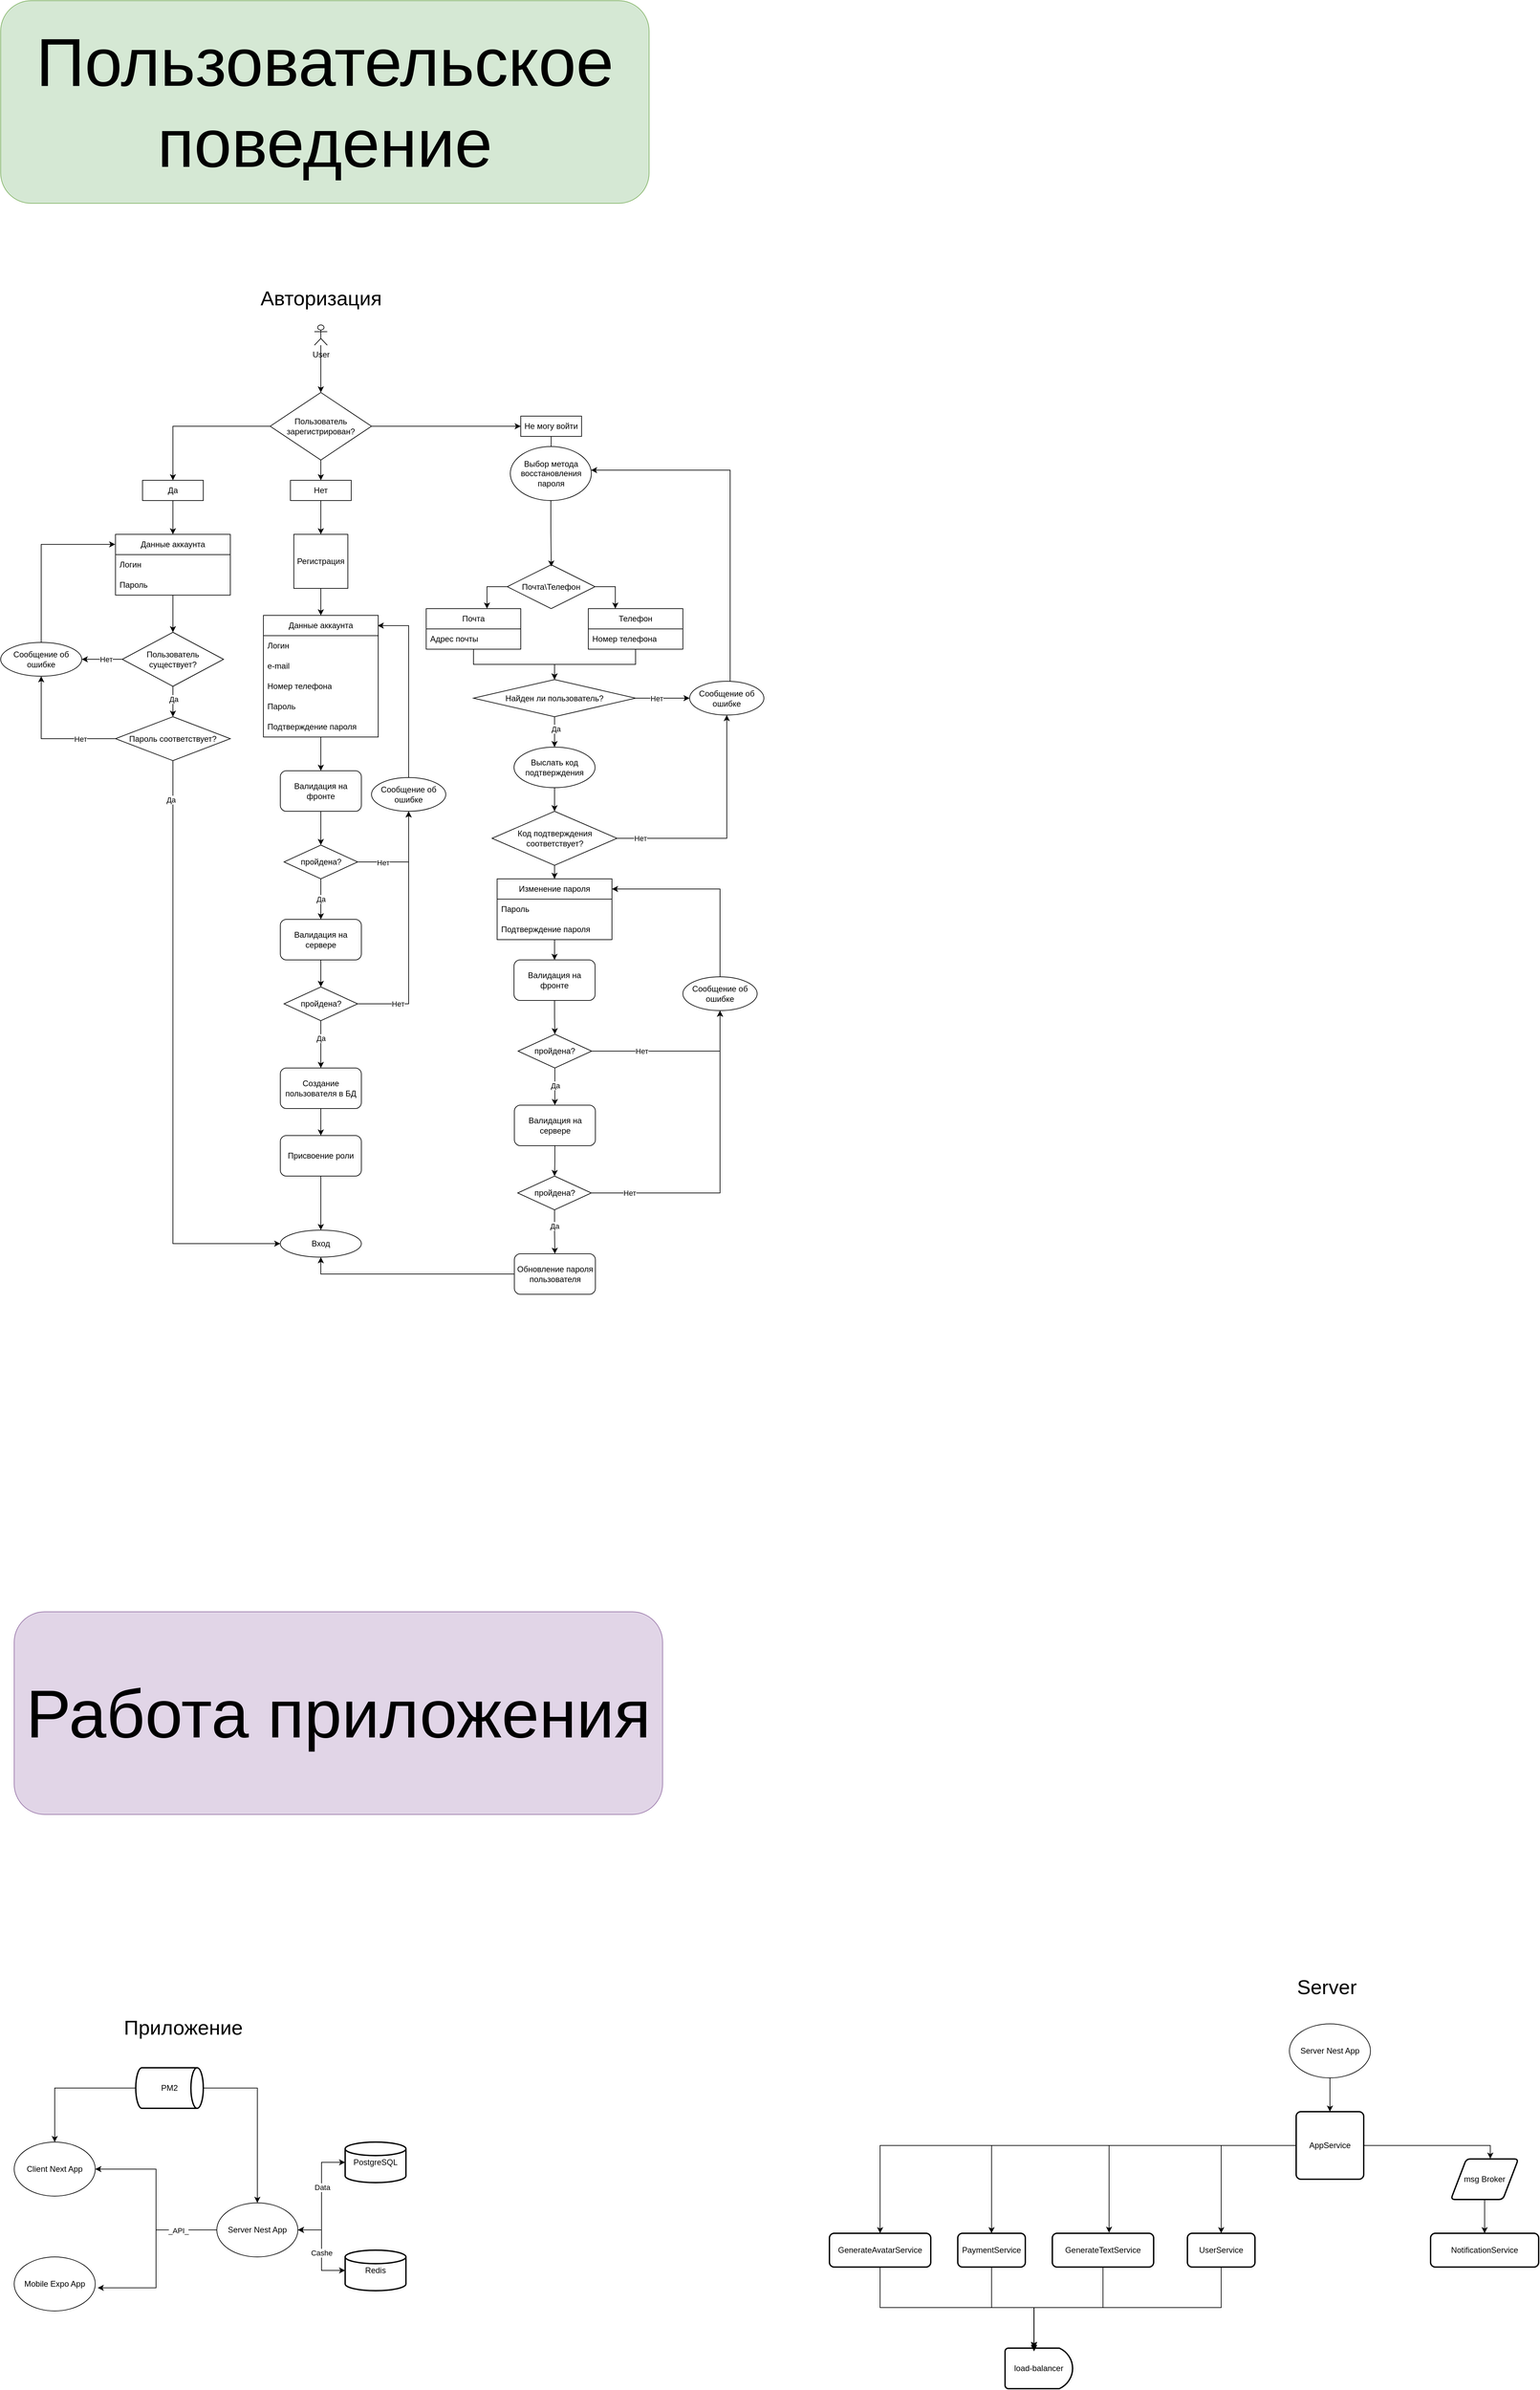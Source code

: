 <mxfile version="25.0.3">
  <diagram name="Страница — 1" id="bwo2oGs9ogktzr2J4hC-">
    <mxGraphModel dx="5751" dy="2211" grid="1" gridSize="10" guides="1" tooltips="1" connect="1" arrows="1" fold="1" page="1" pageScale="1" pageWidth="827" pageHeight="1169" math="0" shadow="0">
      <root>
        <mxCell id="0" />
        <mxCell id="1" parent="0" />
        <mxCell id="MzyutKGNI4zdLHdTND5u-3" style="edgeStyle=orthogonalEdgeStyle;rounded=0;orthogonalLoop=1;jettySize=auto;html=1;entryX=0.5;entryY=0;entryDx=0;entryDy=0;" parent="1" source="MzyutKGNI4zdLHdTND5u-1" target="MzyutKGNI4zdLHdTND5u-2" edge="1">
          <mxGeometry relative="1" as="geometry" />
        </mxCell>
        <mxCell id="MzyutKGNI4zdLHdTND5u-1" value="User" style="shape=umlActor;verticalLabelPosition=bottom;verticalAlign=top;html=1;outlineConnect=0;" parent="1" vertex="1">
          <mxGeometry x="-1175.5" y="495" width="19" height="30" as="geometry" />
        </mxCell>
        <mxCell id="MzyutKGNI4zdLHdTND5u-8" style="edgeStyle=orthogonalEdgeStyle;rounded=0;orthogonalLoop=1;jettySize=auto;html=1;entryX=0.5;entryY=0;entryDx=0;entryDy=0;" parent="1" source="MzyutKGNI4zdLHdTND5u-2" target="MzyutKGNI4zdLHdTND5u-6" edge="1">
          <mxGeometry relative="1" as="geometry" />
        </mxCell>
        <mxCell id="MzyutKGNI4zdLHdTND5u-9" style="edgeStyle=orthogonalEdgeStyle;rounded=0;orthogonalLoop=1;jettySize=auto;html=1;" parent="1" source="MzyutKGNI4zdLHdTND5u-2" target="MzyutKGNI4zdLHdTND5u-5" edge="1">
          <mxGeometry relative="1" as="geometry" />
        </mxCell>
        <mxCell id="MzyutKGNI4zdLHdTND5u-10" style="edgeStyle=orthogonalEdgeStyle;rounded=0;orthogonalLoop=1;jettySize=auto;html=1;entryX=0.5;entryY=0;entryDx=0;entryDy=0;" parent="1" source="MzyutKGNI4zdLHdTND5u-2" target="MzyutKGNI4zdLHdTND5u-7" edge="1">
          <mxGeometry relative="1" as="geometry" />
        </mxCell>
        <mxCell id="MzyutKGNI4zdLHdTND5u-2" value="Пользователь зарегистрирован?" style="rhombus;whiteSpace=wrap;html=1;" parent="1" vertex="1">
          <mxGeometry x="-1241" y="595" width="150" height="100" as="geometry" />
        </mxCell>
        <mxCell id="d9KQUfNCZV6TlSe8xaKp-25" style="edgeStyle=orthogonalEdgeStyle;rounded=0;orthogonalLoop=1;jettySize=auto;html=1;entryX=0.5;entryY=0;entryDx=0;entryDy=0;" edge="1" parent="1" source="MzyutKGNI4zdLHdTND5u-5" target="d9KQUfNCZV6TlSe8xaKp-24">
          <mxGeometry relative="1" as="geometry" />
        </mxCell>
        <mxCell id="MzyutKGNI4zdLHdTND5u-5" value="Не могу войти" style="rounded=0;whiteSpace=wrap;html=1;" parent="1" vertex="1">
          <mxGeometry x="-870" y="630" width="90" height="30" as="geometry" />
        </mxCell>
        <mxCell id="d9KQUfNCZV6TlSe8xaKp-7" style="edgeStyle=orthogonalEdgeStyle;rounded=0;orthogonalLoop=1;jettySize=auto;html=1;entryX=0.5;entryY=0;entryDx=0;entryDy=0;" edge="1" parent="1" source="MzyutKGNI4zdLHdTND5u-6" target="d9KQUfNCZV6TlSe8xaKp-1">
          <mxGeometry relative="1" as="geometry" />
        </mxCell>
        <mxCell id="MzyutKGNI4zdLHdTND5u-6" value="Да" style="rounded=0;whiteSpace=wrap;html=1;" parent="1" vertex="1">
          <mxGeometry x="-1430" y="725" width="90" height="30" as="geometry" />
        </mxCell>
        <mxCell id="MzyutKGNI4zdLHdTND5u-14" style="edgeStyle=orthogonalEdgeStyle;rounded=0;orthogonalLoop=1;jettySize=auto;html=1;entryX=0.5;entryY=0;entryDx=0;entryDy=0;" parent="1" source="MzyutKGNI4zdLHdTND5u-7" target="MzyutKGNI4zdLHdTND5u-13" edge="1">
          <mxGeometry relative="1" as="geometry" />
        </mxCell>
        <mxCell id="MzyutKGNI4zdLHdTND5u-7" value="Нет" style="rounded=0;whiteSpace=wrap;html=1;" parent="1" vertex="1">
          <mxGeometry x="-1211" y="725" width="90" height="30" as="geometry" />
        </mxCell>
        <mxCell id="MzyutKGNI4zdLHdTND5u-11" value="Вход" style="ellipse;whiteSpace=wrap;html=1;" parent="1" vertex="1">
          <mxGeometry x="-1226" y="1835" width="120" height="40" as="geometry" />
        </mxCell>
        <mxCell id="MzyutKGNI4zdLHdTND5u-13" value="Регистрация" style="whiteSpace=wrap;html=1;aspect=fixed;" parent="1" vertex="1">
          <mxGeometry x="-1206" y="805" width="80" height="80" as="geometry" />
        </mxCell>
        <mxCell id="MzyutKGNI4zdLHdTND5u-30" style="edgeStyle=orthogonalEdgeStyle;rounded=0;orthogonalLoop=1;jettySize=auto;html=1;entryX=0.5;entryY=0;entryDx=0;entryDy=0;" parent="1" source="MzyutKGNI4zdLHdTND5u-15" target="MzyutKGNI4zdLHdTND5u-22" edge="1">
          <mxGeometry relative="1" as="geometry" />
        </mxCell>
        <mxCell id="MzyutKGNI4zdLHdTND5u-15" value="Данные аккаунта" style="swimlane;fontStyle=0;childLayout=stackLayout;horizontal=1;startSize=30;horizontalStack=0;resizeParent=1;resizeParentMax=0;resizeLast=0;collapsible=1;marginBottom=0;whiteSpace=wrap;html=1;" parent="1" vertex="1">
          <mxGeometry x="-1251" y="925" width="170" height="180" as="geometry" />
        </mxCell>
        <mxCell id="MzyutKGNI4zdLHdTND5u-16" value="Логин&lt;span style=&quot;white-space: pre;&quot;&gt;&#x9;&lt;/span&gt;&lt;span style=&quot;white-space: pre;&quot;&gt;&#x9;&lt;/span&gt;" style="text;strokeColor=none;fillColor=none;align=left;verticalAlign=middle;spacingLeft=4;spacingRight=4;overflow=hidden;points=[[0,0.5],[1,0.5]];portConstraint=eastwest;rotatable=0;whiteSpace=wrap;html=1;" parent="MzyutKGNI4zdLHdTND5u-15" vertex="1">
          <mxGeometry y="30" width="170" height="30" as="geometry" />
        </mxCell>
        <mxCell id="MzyutKGNI4zdLHdTND5u-18" value="e-mail" style="text;strokeColor=none;fillColor=none;align=left;verticalAlign=middle;spacingLeft=4;spacingRight=4;overflow=hidden;points=[[0,0.5],[1,0.5]];portConstraint=eastwest;rotatable=0;whiteSpace=wrap;html=1;" parent="MzyutKGNI4zdLHdTND5u-15" vertex="1">
          <mxGeometry y="60" width="170" height="30" as="geometry" />
        </mxCell>
        <mxCell id="MzyutKGNI4zdLHdTND5u-20" value="Номер телефона" style="text;strokeColor=none;fillColor=none;align=left;verticalAlign=middle;spacingLeft=4;spacingRight=4;overflow=hidden;points=[[0,0.5],[1,0.5]];portConstraint=eastwest;rotatable=0;whiteSpace=wrap;html=1;" parent="MzyutKGNI4zdLHdTND5u-15" vertex="1">
          <mxGeometry y="90" width="170" height="30" as="geometry" />
        </mxCell>
        <mxCell id="MzyutKGNI4zdLHdTND5u-17" value="Пароль" style="text;strokeColor=none;fillColor=none;align=left;verticalAlign=middle;spacingLeft=4;spacingRight=4;overflow=hidden;points=[[0,0.5],[1,0.5]];portConstraint=eastwest;rotatable=0;whiteSpace=wrap;html=1;" parent="MzyutKGNI4zdLHdTND5u-15" vertex="1">
          <mxGeometry y="120" width="170" height="30" as="geometry" />
        </mxCell>
        <mxCell id="MzyutKGNI4zdLHdTND5u-19" value="Подтверждение пароля" style="text;strokeColor=none;fillColor=none;align=left;verticalAlign=middle;spacingLeft=4;spacingRight=4;overflow=hidden;points=[[0,0.5],[1,0.5]];portConstraint=eastwest;rotatable=0;whiteSpace=wrap;html=1;" parent="MzyutKGNI4zdLHdTND5u-15" vertex="1">
          <mxGeometry y="150" width="170" height="30" as="geometry" />
        </mxCell>
        <mxCell id="MzyutKGNI4zdLHdTND5u-21" style="edgeStyle=orthogonalEdgeStyle;rounded=0;orthogonalLoop=1;jettySize=auto;html=1;entryX=0.5;entryY=0;entryDx=0;entryDy=0;" parent="1" source="MzyutKGNI4zdLHdTND5u-13" target="MzyutKGNI4zdLHdTND5u-15" edge="1">
          <mxGeometry relative="1" as="geometry" />
        </mxCell>
        <mxCell id="MzyutKGNI4zdLHdTND5u-26" style="edgeStyle=orthogonalEdgeStyle;rounded=0;orthogonalLoop=1;jettySize=auto;html=1;entryX=0.5;entryY=0;entryDx=0;entryDy=0;" parent="1" source="MzyutKGNI4zdLHdTND5u-22" target="MzyutKGNI4zdLHdTND5u-24" edge="1">
          <mxGeometry relative="1" as="geometry" />
        </mxCell>
        <mxCell id="MzyutKGNI4zdLHdTND5u-22" value="Валидация на фронте" style="rounded=1;whiteSpace=wrap;html=1;" parent="1" vertex="1">
          <mxGeometry x="-1226" y="1155" width="120" height="60" as="geometry" />
        </mxCell>
        <mxCell id="MzyutKGNI4zdLHdTND5u-36" style="edgeStyle=orthogonalEdgeStyle;rounded=0;orthogonalLoop=1;jettySize=auto;html=1;entryX=0.5;entryY=0;entryDx=0;entryDy=0;" parent="1" source="MzyutKGNI4zdLHdTND5u-23" target="MzyutKGNI4zdLHdTND5u-35" edge="1">
          <mxGeometry relative="1" as="geometry" />
        </mxCell>
        <mxCell id="MzyutKGNI4zdLHdTND5u-23" value="Валидация на сервере" style="rounded=1;whiteSpace=wrap;html=1;" parent="1" vertex="1">
          <mxGeometry x="-1226" y="1375" width="120" height="60" as="geometry" />
        </mxCell>
        <mxCell id="MzyutKGNI4zdLHdTND5u-27" style="edgeStyle=orthogonalEdgeStyle;rounded=0;orthogonalLoop=1;jettySize=auto;html=1;entryX=0.5;entryY=0;entryDx=0;entryDy=0;" parent="1" source="MzyutKGNI4zdLHdTND5u-24" target="MzyutKGNI4zdLHdTND5u-23" edge="1">
          <mxGeometry relative="1" as="geometry" />
        </mxCell>
        <mxCell id="MzyutKGNI4zdLHdTND5u-28" value="Да" style="edgeLabel;html=1;align=center;verticalAlign=middle;resizable=0;points=[];" parent="MzyutKGNI4zdLHdTND5u-27" vertex="1" connectable="0">
          <mxGeometry x="0.556" relative="1" as="geometry">
            <mxPoint y="-17" as="offset" />
          </mxGeometry>
        </mxCell>
        <mxCell id="MzyutKGNI4zdLHdTND5u-33" style="edgeStyle=orthogonalEdgeStyle;rounded=0;orthogonalLoop=1;jettySize=auto;html=1;entryX=0.5;entryY=1;entryDx=0;entryDy=0;" parent="1" source="MzyutKGNI4zdLHdTND5u-24" target="MzyutKGNI4zdLHdTND5u-31" edge="1">
          <mxGeometry relative="1" as="geometry" />
        </mxCell>
        <mxCell id="MzyutKGNI4zdLHdTND5u-34" value="Нет" style="edgeLabel;html=1;align=center;verticalAlign=middle;resizable=0;points=[];" parent="MzyutKGNI4zdLHdTND5u-33" vertex="1" connectable="0">
          <mxGeometry x="-0.502" y="-1" relative="1" as="geometry">
            <mxPoint as="offset" />
          </mxGeometry>
        </mxCell>
        <mxCell id="MzyutKGNI4zdLHdTND5u-24" value="пройдена?" style="rhombus;whiteSpace=wrap;html=1;" parent="1" vertex="1">
          <mxGeometry x="-1220.5" y="1265" width="109" height="50" as="geometry" />
        </mxCell>
        <mxCell id="MzyutKGNI4zdLHdTND5u-31" value="Сообщение об ошибке" style="ellipse;whiteSpace=wrap;html=1;" parent="1" vertex="1">
          <mxGeometry x="-1091" y="1165" width="110" height="50" as="geometry" />
        </mxCell>
        <mxCell id="MzyutKGNI4zdLHdTND5u-32" style="edgeStyle=orthogonalEdgeStyle;rounded=0;orthogonalLoop=1;jettySize=auto;html=1;entryX=0.995;entryY=0.084;entryDx=0;entryDy=0;entryPerimeter=0;" parent="1" source="MzyutKGNI4zdLHdTND5u-31" target="MzyutKGNI4zdLHdTND5u-15" edge="1">
          <mxGeometry relative="1" as="geometry" />
        </mxCell>
        <mxCell id="MzyutKGNI4zdLHdTND5u-37" style="edgeStyle=orthogonalEdgeStyle;rounded=0;orthogonalLoop=1;jettySize=auto;html=1;entryX=0.5;entryY=1;entryDx=0;entryDy=0;" parent="1" source="MzyutKGNI4zdLHdTND5u-35" target="MzyutKGNI4zdLHdTND5u-31" edge="1">
          <mxGeometry relative="1" as="geometry" />
        </mxCell>
        <mxCell id="MzyutKGNI4zdLHdTND5u-38" value="Нет" style="edgeLabel;html=1;align=center;verticalAlign=middle;resizable=0;points=[];" parent="MzyutKGNI4zdLHdTND5u-37" vertex="1" connectable="0">
          <mxGeometry x="-0.6" y="-2" relative="1" as="geometry">
            <mxPoint x="-13" y="-2" as="offset" />
          </mxGeometry>
        </mxCell>
        <mxCell id="MzyutKGNI4zdLHdTND5u-40" style="edgeStyle=orthogonalEdgeStyle;rounded=0;orthogonalLoop=1;jettySize=auto;html=1;" parent="1" source="MzyutKGNI4zdLHdTND5u-35" target="MzyutKGNI4zdLHdTND5u-39" edge="1">
          <mxGeometry relative="1" as="geometry" />
        </mxCell>
        <mxCell id="MzyutKGNI4zdLHdTND5u-41" value="Да" style="edgeLabel;html=1;align=center;verticalAlign=middle;resizable=0;points=[];" parent="MzyutKGNI4zdLHdTND5u-40" vertex="1" connectable="0">
          <mxGeometry x="-0.261" y="2" relative="1" as="geometry">
            <mxPoint x="-2" as="offset" />
          </mxGeometry>
        </mxCell>
        <mxCell id="MzyutKGNI4zdLHdTND5u-35" value="пройдена?" style="rhombus;whiteSpace=wrap;html=1;" parent="1" vertex="1">
          <mxGeometry x="-1220.5" y="1475" width="109" height="50" as="geometry" />
        </mxCell>
        <mxCell id="MzyutKGNI4zdLHdTND5u-43" style="edgeStyle=orthogonalEdgeStyle;rounded=0;orthogonalLoop=1;jettySize=auto;html=1;entryX=0.5;entryY=0;entryDx=0;entryDy=0;" parent="1" source="MzyutKGNI4zdLHdTND5u-39" target="MzyutKGNI4zdLHdTND5u-42" edge="1">
          <mxGeometry relative="1" as="geometry" />
        </mxCell>
        <mxCell id="MzyutKGNI4zdLHdTND5u-39" value="Создание пользователя в БД" style="rounded=1;whiteSpace=wrap;html=1;" parent="1" vertex="1">
          <mxGeometry x="-1226" y="1595" width="120" height="60" as="geometry" />
        </mxCell>
        <mxCell id="MzyutKGNI4zdLHdTND5u-44" style="edgeStyle=orthogonalEdgeStyle;rounded=0;orthogonalLoop=1;jettySize=auto;html=1;" parent="1" source="MzyutKGNI4zdLHdTND5u-42" target="MzyutKGNI4zdLHdTND5u-11" edge="1">
          <mxGeometry relative="1" as="geometry" />
        </mxCell>
        <mxCell id="MzyutKGNI4zdLHdTND5u-42" value="Присвоение роли" style="rounded=1;whiteSpace=wrap;html=1;" parent="1" vertex="1">
          <mxGeometry x="-1226" y="1695" width="120" height="60" as="geometry" />
        </mxCell>
        <mxCell id="MzyutKGNI4zdLHdTND5u-45" value="Client Next App" style="ellipse;whiteSpace=wrap;html=1;" parent="1" vertex="1">
          <mxGeometry x="-1620" y="3185" width="120" height="80" as="geometry" />
        </mxCell>
        <mxCell id="MzyutKGNI4zdLHdTND5u-48" style="edgeStyle=orthogonalEdgeStyle;rounded=0;orthogonalLoop=1;jettySize=auto;html=1;entryX=1;entryY=0.5;entryDx=0;entryDy=0;" parent="1" source="MzyutKGNI4zdLHdTND5u-46" target="MzyutKGNI4zdLHdTND5u-45" edge="1">
          <mxGeometry relative="1" as="geometry" />
        </mxCell>
        <mxCell id="MzyutKGNI4zdLHdTND5u-46" value="Server Nest App" style="ellipse;whiteSpace=wrap;html=1;" parent="1" vertex="1">
          <mxGeometry x="-1320" y="3275" width="120" height="80" as="geometry" />
        </mxCell>
        <mxCell id="MzyutKGNI4zdLHdTND5u-47" value="Mobile Expo App" style="ellipse;whiteSpace=wrap;html=1;" parent="1" vertex="1">
          <mxGeometry x="-1620" y="3355" width="120" height="80" as="geometry" />
        </mxCell>
        <mxCell id="MzyutKGNI4zdLHdTND5u-49" style="edgeStyle=orthogonalEdgeStyle;rounded=0;orthogonalLoop=1;jettySize=auto;html=1;entryX=1.03;entryY=0.572;entryDx=0;entryDy=0;entryPerimeter=0;" parent="1" source="MzyutKGNI4zdLHdTND5u-46" target="MzyutKGNI4zdLHdTND5u-47" edge="1">
          <mxGeometry relative="1" as="geometry" />
        </mxCell>
        <mxCell id="MzyutKGNI4zdLHdTND5u-50" value="_API_ " style="edgeLabel;html=1;align=center;verticalAlign=middle;resizable=0;points=[];" parent="MzyutKGNI4zdLHdTND5u-49" vertex="1" connectable="0">
          <mxGeometry x="-0.564" y="1" relative="1" as="geometry">
            <mxPoint as="offset" />
          </mxGeometry>
        </mxCell>
        <mxCell id="MzyutKGNI4zdLHdTND5u-54" style="edgeStyle=orthogonalEdgeStyle;rounded=0;orthogonalLoop=1;jettySize=auto;html=1;entryX=1;entryY=0.5;entryDx=0;entryDy=0;" parent="1" source="MzyutKGNI4zdLHdTND5u-51" target="MzyutKGNI4zdLHdTND5u-46" edge="1">
          <mxGeometry relative="1" as="geometry" />
        </mxCell>
        <mxCell id="MzyutKGNI4zdLHdTND5u-51" value="PostgreSQL" style="strokeWidth=2;html=1;shape=mxgraph.flowchart.database;whiteSpace=wrap;" parent="1" vertex="1">
          <mxGeometry x="-1130" y="3185" width="90" height="60" as="geometry" />
        </mxCell>
        <mxCell id="MzyutKGNI4zdLHdTND5u-52" style="edgeStyle=orthogonalEdgeStyle;rounded=0;orthogonalLoop=1;jettySize=auto;html=1;entryX=0;entryY=0.5;entryDx=0;entryDy=0;entryPerimeter=0;" parent="1" source="MzyutKGNI4zdLHdTND5u-46" target="MzyutKGNI4zdLHdTND5u-51" edge="1">
          <mxGeometry relative="1" as="geometry" />
        </mxCell>
        <mxCell id="MzyutKGNI4zdLHdTND5u-62" value="Data" style="edgeLabel;html=1;align=center;verticalAlign=middle;resizable=0;points=[];" parent="MzyutKGNI4zdLHdTND5u-52" vertex="1" connectable="0">
          <mxGeometry x="0.151" y="-1" relative="1" as="geometry">
            <mxPoint as="offset" />
          </mxGeometry>
        </mxCell>
        <mxCell id="MzyutKGNI4zdLHdTND5u-56" style="edgeStyle=orthogonalEdgeStyle;rounded=0;orthogonalLoop=1;jettySize=auto;html=1;entryX=1;entryY=0.5;entryDx=0;entryDy=0;" parent="1" source="MzyutKGNI4zdLHdTND5u-55" target="MzyutKGNI4zdLHdTND5u-46" edge="1">
          <mxGeometry relative="1" as="geometry" />
        </mxCell>
        <mxCell id="MzyutKGNI4zdLHdTND5u-55" value="Redis" style="strokeWidth=2;html=1;shape=mxgraph.flowchart.database;whiteSpace=wrap;" parent="1" vertex="1">
          <mxGeometry x="-1130" y="3345" width="90" height="60" as="geometry" />
        </mxCell>
        <mxCell id="MzyutKGNI4zdLHdTND5u-57" style="edgeStyle=orthogonalEdgeStyle;rounded=0;orthogonalLoop=1;jettySize=auto;html=1;entryX=0;entryY=0.5;entryDx=0;entryDy=0;entryPerimeter=0;" parent="1" source="MzyutKGNI4zdLHdTND5u-46" target="MzyutKGNI4zdLHdTND5u-55" edge="1">
          <mxGeometry relative="1" as="geometry" />
        </mxCell>
        <mxCell id="MzyutKGNI4zdLHdTND5u-61" value="Cashe" style="edgeLabel;html=1;align=center;verticalAlign=middle;resizable=0;points=[];" parent="MzyutKGNI4zdLHdTND5u-57" vertex="1" connectable="0">
          <mxGeometry x="0.062" relative="1" as="geometry">
            <mxPoint as="offset" />
          </mxGeometry>
        </mxCell>
        <mxCell id="MzyutKGNI4zdLHdTND5u-59" style="edgeStyle=orthogonalEdgeStyle;rounded=0;orthogonalLoop=1;jettySize=auto;html=1;entryX=0.5;entryY=0;entryDx=0;entryDy=0;" parent="1" source="MzyutKGNI4zdLHdTND5u-58" target="MzyutKGNI4zdLHdTND5u-46" edge="1">
          <mxGeometry relative="1" as="geometry">
            <Array as="points">
              <mxPoint x="-1260" y="3105" />
            </Array>
          </mxGeometry>
        </mxCell>
        <mxCell id="MzyutKGNI4zdLHdTND5u-60" style="edgeStyle=orthogonalEdgeStyle;rounded=0;orthogonalLoop=1;jettySize=auto;html=1;" parent="1" source="MzyutKGNI4zdLHdTND5u-58" target="MzyutKGNI4zdLHdTND5u-45" edge="1">
          <mxGeometry relative="1" as="geometry" />
        </mxCell>
        <mxCell id="MzyutKGNI4zdLHdTND5u-58" value="PM2" style="strokeWidth=2;html=1;shape=mxgraph.flowchart.direct_data;whiteSpace=wrap;" parent="1" vertex="1">
          <mxGeometry x="-1440" y="3075" width="100" height="60" as="geometry" />
        </mxCell>
        <mxCell id="MzyutKGNI4zdLHdTND5u-65" style="edgeStyle=orthogonalEdgeStyle;rounded=0;orthogonalLoop=1;jettySize=auto;html=1;entryX=0.5;entryY=0;entryDx=0;entryDy=0;" parent="1" source="MzyutKGNI4zdLHdTND5u-63" target="MzyutKGNI4zdLHdTND5u-67" edge="1">
          <mxGeometry relative="1" as="geometry">
            <mxPoint x="328.0" y="3190" as="targetPoint" />
          </mxGeometry>
        </mxCell>
        <mxCell id="MzyutKGNI4zdLHdTND5u-63" value="Server Nest App" style="ellipse;whiteSpace=wrap;html=1;" parent="1" vertex="1">
          <mxGeometry x="268" y="3010" width="120" height="80" as="geometry" />
        </mxCell>
        <mxCell id="MzyutKGNI4zdLHdTND5u-66" value="NotificationService" style="rounded=1;whiteSpace=wrap;html=1;absoluteArcSize=1;arcSize=14;strokeWidth=2;" parent="1" vertex="1">
          <mxGeometry x="477" y="3320" width="160" height="50" as="geometry" />
        </mxCell>
        <mxCell id="MzyutKGNI4zdLHdTND5u-72" style="edgeStyle=orthogonalEdgeStyle;rounded=0;orthogonalLoop=1;jettySize=auto;html=1;entryX=0.5;entryY=0;entryDx=0;entryDy=0;" parent="1" source="MzyutKGNI4zdLHdTND5u-67" target="MzyutKGNI4zdLHdTND5u-71" edge="1">
          <mxGeometry relative="1" as="geometry" />
        </mxCell>
        <mxCell id="MzyutKGNI4zdLHdTND5u-74" style="edgeStyle=orthogonalEdgeStyle;rounded=0;orthogonalLoop=1;jettySize=auto;html=1;" parent="1" source="MzyutKGNI4zdLHdTND5u-67" target="MzyutKGNI4zdLHdTND5u-73" edge="1">
          <mxGeometry relative="1" as="geometry" />
        </mxCell>
        <mxCell id="MzyutKGNI4zdLHdTND5u-78" style="edgeStyle=orthogonalEdgeStyle;rounded=0;orthogonalLoop=1;jettySize=auto;html=1;entryX=0.5;entryY=0;entryDx=0;entryDy=0;" parent="1" source="MzyutKGNI4zdLHdTND5u-67" target="MzyutKGNI4zdLHdTND5u-77" edge="1">
          <mxGeometry relative="1" as="geometry" />
        </mxCell>
        <mxCell id="MzyutKGNI4zdLHdTND5u-67" value="AppService" style="rounded=1;whiteSpace=wrap;html=1;absoluteArcSize=1;arcSize=14;strokeWidth=2;" parent="1" vertex="1">
          <mxGeometry x="278" y="3140" width="100" height="100" as="geometry" />
        </mxCell>
        <mxCell id="MzyutKGNI4zdLHdTND5u-70" style="edgeStyle=orthogonalEdgeStyle;rounded=0;orthogonalLoop=1;jettySize=auto;html=1;" parent="1" source="MzyutKGNI4zdLHdTND5u-68" target="MzyutKGNI4zdLHdTND5u-66" edge="1">
          <mxGeometry relative="1" as="geometry" />
        </mxCell>
        <mxCell id="MzyutKGNI4zdLHdTND5u-68" value="msg Broker" style="shape=parallelogram;html=1;strokeWidth=2;perimeter=parallelogramPerimeter;whiteSpace=wrap;rounded=1;arcSize=12;size=0.23;" parent="1" vertex="1">
          <mxGeometry x="507" y="3210" width="100" height="60" as="geometry" />
        </mxCell>
        <mxCell id="MzyutKGNI4zdLHdTND5u-69" style="edgeStyle=orthogonalEdgeStyle;rounded=0;orthogonalLoop=1;jettySize=auto;html=1;entryX=0.584;entryY=-0.007;entryDx=0;entryDy=0;entryPerimeter=0;" parent="1" source="MzyutKGNI4zdLHdTND5u-67" target="MzyutKGNI4zdLHdTND5u-68" edge="1">
          <mxGeometry relative="1" as="geometry" />
        </mxCell>
        <mxCell id="MzyutKGNI4zdLHdTND5u-71" value="PaymentService" style="rounded=1;whiteSpace=wrap;html=1;absoluteArcSize=1;arcSize=14;strokeWidth=2;" parent="1" vertex="1">
          <mxGeometry x="-223" y="3320" width="100" height="50" as="geometry" />
        </mxCell>
        <mxCell id="MzyutKGNI4zdLHdTND5u-73" value="UserService" style="rounded=1;whiteSpace=wrap;html=1;absoluteArcSize=1;arcSize=14;strokeWidth=2;" parent="1" vertex="1">
          <mxGeometry x="117" y="3320" width="100" height="50" as="geometry" />
        </mxCell>
        <mxCell id="MzyutKGNI4zdLHdTND5u-75" value="GenerateTextService" style="rounded=1;whiteSpace=wrap;html=1;absoluteArcSize=1;arcSize=14;strokeWidth=2;" parent="1" vertex="1">
          <mxGeometry x="-83" y="3320" width="150" height="50" as="geometry" />
        </mxCell>
        <mxCell id="MzyutKGNI4zdLHdTND5u-76" style="edgeStyle=orthogonalEdgeStyle;rounded=0;orthogonalLoop=1;jettySize=auto;html=1;entryX=0.56;entryY=-0.016;entryDx=0;entryDy=0;entryPerimeter=0;" parent="1" source="MzyutKGNI4zdLHdTND5u-67" target="MzyutKGNI4zdLHdTND5u-75" edge="1">
          <mxGeometry relative="1" as="geometry" />
        </mxCell>
        <mxCell id="MzyutKGNI4zdLHdTND5u-77" value="GenerateAvatarService" style="rounded=1;whiteSpace=wrap;html=1;absoluteArcSize=1;arcSize=14;strokeWidth=2;" parent="1" vertex="1">
          <mxGeometry x="-413" y="3320" width="150" height="50" as="geometry" />
        </mxCell>
        <mxCell id="MzyutKGNI4zdLHdTND5u-79" value="load-balancer" style="strokeWidth=2;html=1;shape=mxgraph.flowchart.delay;whiteSpace=wrap;" parent="1" vertex="1">
          <mxGeometry x="-153" y="3490" width="100" height="60" as="geometry" />
        </mxCell>
        <mxCell id="MzyutKGNI4zdLHdTND5u-80" style="edgeStyle=orthogonalEdgeStyle;rounded=0;orthogonalLoop=1;jettySize=auto;html=1;entryX=0.429;entryY=0.065;entryDx=0;entryDy=0;entryPerimeter=0;" parent="1" source="MzyutKGNI4zdLHdTND5u-77" target="MzyutKGNI4zdLHdTND5u-79" edge="1">
          <mxGeometry relative="1" as="geometry">
            <Array as="points">
              <mxPoint x="-338" y="3430" />
              <mxPoint x="-110" y="3430" />
            </Array>
          </mxGeometry>
        </mxCell>
        <mxCell id="MzyutKGNI4zdLHdTND5u-81" style="edgeStyle=orthogonalEdgeStyle;rounded=0;orthogonalLoop=1;jettySize=auto;html=1;entryX=0.429;entryY=-0.005;entryDx=0;entryDy=0;entryPerimeter=0;" parent="1" source="MzyutKGNI4zdLHdTND5u-71" target="MzyutKGNI4zdLHdTND5u-79" edge="1">
          <mxGeometry relative="1" as="geometry" />
        </mxCell>
        <mxCell id="MzyutKGNI4zdLHdTND5u-82" style="edgeStyle=orthogonalEdgeStyle;rounded=0;orthogonalLoop=1;jettySize=auto;html=1;entryX=0.429;entryY=0.082;entryDx=0;entryDy=0;entryPerimeter=0;" parent="1" source="MzyutKGNI4zdLHdTND5u-75" target="MzyutKGNI4zdLHdTND5u-79" edge="1">
          <mxGeometry relative="1" as="geometry" />
        </mxCell>
        <mxCell id="MzyutKGNI4zdLHdTND5u-83" style="edgeStyle=orthogonalEdgeStyle;rounded=0;orthogonalLoop=1;jettySize=auto;html=1;entryX=0.429;entryY=0.012;entryDx=0;entryDy=0;entryPerimeter=0;" parent="1" source="MzyutKGNI4zdLHdTND5u-73" target="MzyutKGNI4zdLHdTND5u-79" edge="1">
          <mxGeometry relative="1" as="geometry">
            <Array as="points">
              <mxPoint x="167" y="3430" />
              <mxPoint x="-110" y="3430" />
            </Array>
          </mxGeometry>
        </mxCell>
        <mxCell id="MzyutKGNI4zdLHdTND5u-84" value="&lt;font style=&quot;font-size: 30px;&quot;&gt;Авторизация&lt;/font&gt;" style="text;html=1;align=center;verticalAlign=middle;resizable=0;points=[];autosize=1;strokeColor=none;fillColor=none;strokeWidth=5;" parent="1" vertex="1">
          <mxGeometry x="-1266" y="430" width="200" height="50" as="geometry" />
        </mxCell>
        <mxCell id="MzyutKGNI4zdLHdTND5u-85" value="&lt;font style=&quot;font-size: 30px;&quot;&gt;Приложение&lt;br&gt;&lt;/font&gt;" style="text;html=1;align=center;verticalAlign=middle;resizable=0;points=[];autosize=1;strokeColor=none;fillColor=none;strokeWidth=5;" parent="1" vertex="1">
          <mxGeometry x="-1470" y="2990" width="200" height="50" as="geometry" />
        </mxCell>
        <mxCell id="MzyutKGNI4zdLHdTND5u-86" value="&lt;font style=&quot;font-size: 30px;&quot;&gt;Server&lt;/font&gt;" style="text;html=1;align=center;verticalAlign=middle;resizable=0;points=[];autosize=1;strokeColor=none;fillColor=none;strokeWidth=5;" parent="1" vertex="1">
          <mxGeometry x="268" y="2930" width="110" height="50" as="geometry" />
        </mxCell>
        <mxCell id="d9KQUfNCZV6TlSe8xaKp-9" style="edgeStyle=orthogonalEdgeStyle;rounded=0;orthogonalLoop=1;jettySize=auto;html=1;" edge="1" parent="1" source="d9KQUfNCZV6TlSe8xaKp-1" target="d9KQUfNCZV6TlSe8xaKp-8">
          <mxGeometry relative="1" as="geometry" />
        </mxCell>
        <mxCell id="d9KQUfNCZV6TlSe8xaKp-1" value="Данные аккаунта" style="swimlane;fontStyle=0;childLayout=stackLayout;horizontal=1;startSize=30;horizontalStack=0;resizeParent=1;resizeParentMax=0;resizeLast=0;collapsible=1;marginBottom=0;whiteSpace=wrap;html=1;" vertex="1" parent="1">
          <mxGeometry x="-1470" y="805" width="170" height="90" as="geometry" />
        </mxCell>
        <mxCell id="d9KQUfNCZV6TlSe8xaKp-2" value="Логин&lt;span style=&quot;white-space: pre;&quot;&gt;&#x9;&lt;/span&gt;&lt;span style=&quot;white-space: pre;&quot;&gt;&#x9;&lt;/span&gt;" style="text;strokeColor=none;fillColor=none;align=left;verticalAlign=middle;spacingLeft=4;spacingRight=4;overflow=hidden;points=[[0,0.5],[1,0.5]];portConstraint=eastwest;rotatable=0;whiteSpace=wrap;html=1;" vertex="1" parent="d9KQUfNCZV6TlSe8xaKp-1">
          <mxGeometry y="30" width="170" height="30" as="geometry" />
        </mxCell>
        <mxCell id="d9KQUfNCZV6TlSe8xaKp-5" value="Пароль" style="text;strokeColor=none;fillColor=none;align=left;verticalAlign=middle;spacingLeft=4;spacingRight=4;overflow=hidden;points=[[0,0.5],[1,0.5]];portConstraint=eastwest;rotatable=0;whiteSpace=wrap;html=1;" vertex="1" parent="d9KQUfNCZV6TlSe8xaKp-1">
          <mxGeometry y="60" width="170" height="30" as="geometry" />
        </mxCell>
        <mxCell id="d9KQUfNCZV6TlSe8xaKp-13" style="edgeStyle=orthogonalEdgeStyle;rounded=0;orthogonalLoop=1;jettySize=auto;html=1;" edge="1" parent="1" source="d9KQUfNCZV6TlSe8xaKp-8" target="d9KQUfNCZV6TlSe8xaKp-12">
          <mxGeometry relative="1" as="geometry" />
        </mxCell>
        <mxCell id="d9KQUfNCZV6TlSe8xaKp-14" value="Да" style="edgeLabel;html=1;align=center;verticalAlign=middle;resizable=0;points=[];" vertex="1" connectable="0" parent="d9KQUfNCZV6TlSe8xaKp-13">
          <mxGeometry x="-0.146" y="1" relative="1" as="geometry">
            <mxPoint as="offset" />
          </mxGeometry>
        </mxCell>
        <mxCell id="d9KQUfNCZV6TlSe8xaKp-19" style="edgeStyle=orthogonalEdgeStyle;rounded=0;orthogonalLoop=1;jettySize=auto;html=1;" edge="1" parent="1" source="d9KQUfNCZV6TlSe8xaKp-8" target="d9KQUfNCZV6TlSe8xaKp-17">
          <mxGeometry relative="1" as="geometry">
            <mxPoint x="-1520.0" y="990" as="targetPoint" />
          </mxGeometry>
        </mxCell>
        <mxCell id="d9KQUfNCZV6TlSe8xaKp-21" value="Нет" style="edgeLabel;html=1;align=center;verticalAlign=middle;resizable=0;points=[];" vertex="1" connectable="0" parent="d9KQUfNCZV6TlSe8xaKp-19">
          <mxGeometry x="-0.203" relative="1" as="geometry">
            <mxPoint as="offset" />
          </mxGeometry>
        </mxCell>
        <mxCell id="d9KQUfNCZV6TlSe8xaKp-8" value="Пользователь существует?" style="rhombus;whiteSpace=wrap;html=1;" vertex="1" parent="1">
          <mxGeometry x="-1460" y="950" width="150" height="80" as="geometry" />
        </mxCell>
        <mxCell id="d9KQUfNCZV6TlSe8xaKp-15" style="edgeStyle=orthogonalEdgeStyle;rounded=0;orthogonalLoop=1;jettySize=auto;html=1;entryX=0;entryY=0.5;entryDx=0;entryDy=0;" edge="1" parent="1" source="d9KQUfNCZV6TlSe8xaKp-12" target="MzyutKGNI4zdLHdTND5u-11">
          <mxGeometry relative="1" as="geometry">
            <Array as="points">
              <mxPoint x="-1385" y="1855" />
            </Array>
          </mxGeometry>
        </mxCell>
        <mxCell id="d9KQUfNCZV6TlSe8xaKp-16" value="Да" style="edgeLabel;html=1;align=center;verticalAlign=middle;resizable=0;points=[];" vertex="1" connectable="0" parent="d9KQUfNCZV6TlSe8xaKp-15">
          <mxGeometry x="-0.868" y="-3" relative="1" as="geometry">
            <mxPoint as="offset" />
          </mxGeometry>
        </mxCell>
        <mxCell id="d9KQUfNCZV6TlSe8xaKp-18" style="edgeStyle=orthogonalEdgeStyle;rounded=0;orthogonalLoop=1;jettySize=auto;html=1;" edge="1" parent="1" source="d9KQUfNCZV6TlSe8xaKp-12" target="d9KQUfNCZV6TlSe8xaKp-17">
          <mxGeometry relative="1" as="geometry">
            <mxPoint x="-1580.0" y="1015" as="targetPoint" />
          </mxGeometry>
        </mxCell>
        <mxCell id="d9KQUfNCZV6TlSe8xaKp-22" value="Нет" style="edgeLabel;html=1;align=center;verticalAlign=middle;resizable=0;points=[];" vertex="1" connectable="0" parent="d9KQUfNCZV6TlSe8xaKp-18">
          <mxGeometry x="-0.481" relative="1" as="geometry">
            <mxPoint as="offset" />
          </mxGeometry>
        </mxCell>
        <mxCell id="d9KQUfNCZV6TlSe8xaKp-12" value="Пароль соответствует?" style="rhombus;whiteSpace=wrap;html=1;" vertex="1" parent="1">
          <mxGeometry x="-1470" y="1075" width="170" height="65" as="geometry" />
        </mxCell>
        <mxCell id="d9KQUfNCZV6TlSe8xaKp-17" value="Сообщение об ошибке" style="ellipse;whiteSpace=wrap;html=1;" vertex="1" parent="1">
          <mxGeometry x="-1640" y="965" width="120" height="50" as="geometry" />
        </mxCell>
        <mxCell id="d9KQUfNCZV6TlSe8xaKp-23" style="edgeStyle=orthogonalEdgeStyle;rounded=0;orthogonalLoop=1;jettySize=auto;html=1;entryX=-0.002;entryY=0.165;entryDx=0;entryDy=0;entryPerimeter=0;" edge="1" parent="1" source="d9KQUfNCZV6TlSe8xaKp-17" target="d9KQUfNCZV6TlSe8xaKp-1">
          <mxGeometry relative="1" as="geometry">
            <mxPoint x="-1580.0" y="965" as="sourcePoint" />
            <Array as="points">
              <mxPoint x="-1580" y="820" />
            </Array>
          </mxGeometry>
        </mxCell>
        <mxCell id="d9KQUfNCZV6TlSe8xaKp-24" value="Выбор метода восстановления пароля" style="ellipse;whiteSpace=wrap;html=1;" vertex="1" parent="1">
          <mxGeometry x="-885.5" y="675" width="120" height="80" as="geometry" />
        </mxCell>
        <mxCell id="d9KQUfNCZV6TlSe8xaKp-32" style="edgeStyle=orthogonalEdgeStyle;rounded=0;orthogonalLoop=1;jettySize=auto;html=1;" edge="1" parent="1" source="d9KQUfNCZV6TlSe8xaKp-26" target="d9KQUfNCZV6TlSe8xaKp-28">
          <mxGeometry relative="1" as="geometry">
            <Array as="points">
              <mxPoint x="-920" y="883" />
            </Array>
          </mxGeometry>
        </mxCell>
        <mxCell id="d9KQUfNCZV6TlSe8xaKp-35" style="edgeStyle=orthogonalEdgeStyle;rounded=0;orthogonalLoop=1;jettySize=auto;html=1;" edge="1" parent="1" source="d9KQUfNCZV6TlSe8xaKp-26" target="d9KQUfNCZV6TlSe8xaKp-33">
          <mxGeometry relative="1" as="geometry">
            <Array as="points">
              <mxPoint x="-730" y="883" />
            </Array>
          </mxGeometry>
        </mxCell>
        <mxCell id="d9KQUfNCZV6TlSe8xaKp-26" value="Почта\Телефон" style="rhombus;whiteSpace=wrap;html=1;" vertex="1" parent="1">
          <mxGeometry x="-890" y="850" width="130" height="65" as="geometry" />
        </mxCell>
        <mxCell id="d9KQUfNCZV6TlSe8xaKp-27" style="edgeStyle=orthogonalEdgeStyle;rounded=0;orthogonalLoop=1;jettySize=auto;html=1;entryX=0.502;entryY=0.043;entryDx=0;entryDy=0;entryPerimeter=0;" edge="1" parent="1" source="d9KQUfNCZV6TlSe8xaKp-24" target="d9KQUfNCZV6TlSe8xaKp-26">
          <mxGeometry relative="1" as="geometry" />
        </mxCell>
        <mxCell id="d9KQUfNCZV6TlSe8xaKp-38" style="edgeStyle=orthogonalEdgeStyle;rounded=0;orthogonalLoop=1;jettySize=auto;html=1;" edge="1" parent="1" source="d9KQUfNCZV6TlSe8xaKp-28" target="d9KQUfNCZV6TlSe8xaKp-36">
          <mxGeometry relative="1" as="geometry" />
        </mxCell>
        <mxCell id="d9KQUfNCZV6TlSe8xaKp-28" value="&lt;div&gt;Почта&lt;/div&gt;" style="swimlane;fontStyle=0;childLayout=stackLayout;horizontal=1;startSize=30;horizontalStack=0;resizeParent=1;resizeParentMax=0;resizeLast=0;collapsible=1;marginBottom=0;whiteSpace=wrap;html=1;" vertex="1" parent="1">
          <mxGeometry x="-1010" y="915" width="140" height="60" as="geometry" />
        </mxCell>
        <mxCell id="d9KQUfNCZV6TlSe8xaKp-29" value="Адрес почты" style="text;strokeColor=none;fillColor=none;align=left;verticalAlign=middle;spacingLeft=4;spacingRight=4;overflow=hidden;points=[[0,0.5],[1,0.5]];portConstraint=eastwest;rotatable=0;whiteSpace=wrap;html=1;" vertex="1" parent="d9KQUfNCZV6TlSe8xaKp-28">
          <mxGeometry y="30" width="140" height="30" as="geometry" />
        </mxCell>
        <mxCell id="d9KQUfNCZV6TlSe8xaKp-37" style="edgeStyle=orthogonalEdgeStyle;rounded=0;orthogonalLoop=1;jettySize=auto;html=1;entryX=0.5;entryY=0;entryDx=0;entryDy=0;" edge="1" parent="1" source="d9KQUfNCZV6TlSe8xaKp-33" target="d9KQUfNCZV6TlSe8xaKp-36">
          <mxGeometry relative="1" as="geometry" />
        </mxCell>
        <mxCell id="d9KQUfNCZV6TlSe8xaKp-33" value="Телефон" style="swimlane;fontStyle=0;childLayout=stackLayout;horizontal=1;startSize=30;horizontalStack=0;resizeParent=1;resizeParentMax=0;resizeLast=0;collapsible=1;marginBottom=0;whiteSpace=wrap;html=1;" vertex="1" parent="1">
          <mxGeometry x="-770" y="915" width="140" height="60" as="geometry" />
        </mxCell>
        <mxCell id="d9KQUfNCZV6TlSe8xaKp-34" value="Номер телефона" style="text;strokeColor=none;fillColor=none;align=left;verticalAlign=middle;spacingLeft=4;spacingRight=4;overflow=hidden;points=[[0,0.5],[1,0.5]];portConstraint=eastwest;rotatable=0;whiteSpace=wrap;html=1;" vertex="1" parent="d9KQUfNCZV6TlSe8xaKp-33">
          <mxGeometry y="30" width="140" height="30" as="geometry" />
        </mxCell>
        <mxCell id="d9KQUfNCZV6TlSe8xaKp-40" style="edgeStyle=orthogonalEdgeStyle;rounded=0;orthogonalLoop=1;jettySize=auto;html=1;" edge="1" parent="1" source="d9KQUfNCZV6TlSe8xaKp-36" target="d9KQUfNCZV6TlSe8xaKp-39">
          <mxGeometry relative="1" as="geometry">
            <mxPoint x="-610" y="1092.5" as="targetPoint" />
          </mxGeometry>
        </mxCell>
        <mxCell id="d9KQUfNCZV6TlSe8xaKp-42" value="Нет" style="edgeLabel;html=1;align=center;verticalAlign=middle;resizable=0;points=[];" vertex="1" connectable="0" parent="d9KQUfNCZV6TlSe8xaKp-40">
          <mxGeometry x="-0.168" y="-1" relative="1" as="geometry">
            <mxPoint x="-3" y="-1" as="offset" />
          </mxGeometry>
        </mxCell>
        <mxCell id="d9KQUfNCZV6TlSe8xaKp-46" style="edgeStyle=orthogonalEdgeStyle;rounded=0;orthogonalLoop=1;jettySize=auto;html=1;" edge="1" parent="1" source="d9KQUfNCZV6TlSe8xaKp-36" target="d9KQUfNCZV6TlSe8xaKp-44">
          <mxGeometry relative="1" as="geometry" />
        </mxCell>
        <mxCell id="d9KQUfNCZV6TlSe8xaKp-51" value="Да" style="edgeLabel;html=1;align=center;verticalAlign=middle;resizable=0;points=[];" vertex="1" connectable="0" parent="d9KQUfNCZV6TlSe8xaKp-46">
          <mxGeometry x="-0.196" y="2" relative="1" as="geometry">
            <mxPoint as="offset" />
          </mxGeometry>
        </mxCell>
        <mxCell id="d9KQUfNCZV6TlSe8xaKp-36" value="Найден ли пользователь?" style="rhombus;whiteSpace=wrap;html=1;" vertex="1" parent="1">
          <mxGeometry x="-940" y="1020" width="240" height="55" as="geometry" />
        </mxCell>
        <mxCell id="d9KQUfNCZV6TlSe8xaKp-82" style="edgeStyle=orthogonalEdgeStyle;rounded=0;orthogonalLoop=1;jettySize=auto;html=1;" edge="1" parent="1" source="d9KQUfNCZV6TlSe8xaKp-39" target="d9KQUfNCZV6TlSe8xaKp-24">
          <mxGeometry relative="1" as="geometry">
            <Array as="points">
              <mxPoint x="-560" y="710" />
            </Array>
          </mxGeometry>
        </mxCell>
        <mxCell id="d9KQUfNCZV6TlSe8xaKp-39" value="Сообщение об ошибке" style="ellipse;whiteSpace=wrap;html=1;" vertex="1" parent="1">
          <mxGeometry x="-620" y="1022.5" width="110" height="50" as="geometry" />
        </mxCell>
        <mxCell id="d9KQUfNCZV6TlSe8xaKp-48" style="edgeStyle=orthogonalEdgeStyle;rounded=0;orthogonalLoop=1;jettySize=auto;html=1;entryX=0.5;entryY=0;entryDx=0;entryDy=0;" edge="1" parent="1" source="d9KQUfNCZV6TlSe8xaKp-44" target="d9KQUfNCZV6TlSe8xaKp-47">
          <mxGeometry relative="1" as="geometry" />
        </mxCell>
        <mxCell id="d9KQUfNCZV6TlSe8xaKp-44" value="Выслать код подтверждения" style="ellipse;whiteSpace=wrap;html=1;" vertex="1" parent="1">
          <mxGeometry x="-880" y="1120" width="120" height="60" as="geometry" />
        </mxCell>
        <mxCell id="d9KQUfNCZV6TlSe8xaKp-57" style="edgeStyle=orthogonalEdgeStyle;rounded=0;orthogonalLoop=1;jettySize=auto;html=1;" edge="1" parent="1" source="d9KQUfNCZV6TlSe8xaKp-47" target="d9KQUfNCZV6TlSe8xaKp-53">
          <mxGeometry relative="1" as="geometry" />
        </mxCell>
        <mxCell id="d9KQUfNCZV6TlSe8xaKp-80" style="edgeStyle=orthogonalEdgeStyle;rounded=0;orthogonalLoop=1;jettySize=auto;html=1;" edge="1" parent="1" source="d9KQUfNCZV6TlSe8xaKp-47" target="d9KQUfNCZV6TlSe8xaKp-39">
          <mxGeometry relative="1" as="geometry" />
        </mxCell>
        <mxCell id="d9KQUfNCZV6TlSe8xaKp-81" value="Нет" style="edgeLabel;html=1;align=center;verticalAlign=middle;resizable=0;points=[];" vertex="1" connectable="0" parent="d9KQUfNCZV6TlSe8xaKp-80">
          <mxGeometry x="-0.795" y="-5" relative="1" as="geometry">
            <mxPoint x="-1" y="-5" as="offset" />
          </mxGeometry>
        </mxCell>
        <mxCell id="d9KQUfNCZV6TlSe8xaKp-47" value="Код подтверждения соответствует?" style="rhombus;whiteSpace=wrap;html=1;" vertex="1" parent="1">
          <mxGeometry x="-912.5" y="1215" width="185" height="80" as="geometry" />
        </mxCell>
        <mxCell id="d9KQUfNCZV6TlSe8xaKp-69" style="edgeStyle=orthogonalEdgeStyle;rounded=0;orthogonalLoop=1;jettySize=auto;html=1;entryX=0.5;entryY=0;entryDx=0;entryDy=0;" edge="1" parent="1" source="d9KQUfNCZV6TlSe8xaKp-53" target="d9KQUfNCZV6TlSe8xaKp-59">
          <mxGeometry relative="1" as="geometry" />
        </mxCell>
        <mxCell id="d9KQUfNCZV6TlSe8xaKp-53" value="Изменение пароля" style="swimlane;fontStyle=0;childLayout=stackLayout;horizontal=1;startSize=30;horizontalStack=0;resizeParent=1;resizeParentMax=0;resizeLast=0;collapsible=1;marginBottom=0;whiteSpace=wrap;html=1;" vertex="1" parent="1">
          <mxGeometry x="-905" y="1315" width="170" height="90" as="geometry" />
        </mxCell>
        <mxCell id="d9KQUfNCZV6TlSe8xaKp-55" value="&lt;div&gt;Пароль&lt;/div&gt;" style="text;strokeColor=none;fillColor=none;align=left;verticalAlign=middle;spacingLeft=4;spacingRight=4;overflow=hidden;points=[[0,0.5],[1,0.5]];portConstraint=eastwest;rotatable=0;whiteSpace=wrap;html=1;" vertex="1" parent="d9KQUfNCZV6TlSe8xaKp-53">
          <mxGeometry y="30" width="170" height="30" as="geometry" />
        </mxCell>
        <mxCell id="d9KQUfNCZV6TlSe8xaKp-56" value="Подтверждение пароля" style="text;strokeColor=none;fillColor=none;align=left;verticalAlign=middle;spacingLeft=4;spacingRight=4;overflow=hidden;points=[[0,0.5],[1,0.5]];portConstraint=eastwest;rotatable=0;whiteSpace=wrap;html=1;" vertex="1" parent="d9KQUfNCZV6TlSe8xaKp-53">
          <mxGeometry y="60" width="170" height="30" as="geometry" />
        </mxCell>
        <mxCell id="d9KQUfNCZV6TlSe8xaKp-58" style="edgeStyle=orthogonalEdgeStyle;rounded=0;orthogonalLoop=1;jettySize=auto;html=1;entryX=0.5;entryY=0;entryDx=0;entryDy=0;" edge="1" parent="1" source="d9KQUfNCZV6TlSe8xaKp-59" target="d9KQUfNCZV6TlSe8xaKp-64">
          <mxGeometry relative="1" as="geometry" />
        </mxCell>
        <mxCell id="d9KQUfNCZV6TlSe8xaKp-59" value="Валидация на фронте" style="rounded=1;whiteSpace=wrap;html=1;" vertex="1" parent="1">
          <mxGeometry x="-880" y="1435" width="120" height="60" as="geometry" />
        </mxCell>
        <mxCell id="d9KQUfNCZV6TlSe8xaKp-60" style="edgeStyle=orthogonalEdgeStyle;rounded=0;orthogonalLoop=1;jettySize=auto;html=1;entryX=0.5;entryY=0;entryDx=0;entryDy=0;" edge="1" parent="1" source="d9KQUfNCZV6TlSe8xaKp-61" target="d9KQUfNCZV6TlSe8xaKp-67">
          <mxGeometry relative="1" as="geometry" />
        </mxCell>
        <mxCell id="d9KQUfNCZV6TlSe8xaKp-61" value="Валидация на сервере" style="rounded=1;whiteSpace=wrap;html=1;" vertex="1" parent="1">
          <mxGeometry x="-879.5" y="1650" width="120" height="60" as="geometry" />
        </mxCell>
        <mxCell id="d9KQUfNCZV6TlSe8xaKp-62" style="edgeStyle=orthogonalEdgeStyle;rounded=0;orthogonalLoop=1;jettySize=auto;html=1;entryX=0.5;entryY=0;entryDx=0;entryDy=0;" edge="1" parent="1" source="d9KQUfNCZV6TlSe8xaKp-64" target="d9KQUfNCZV6TlSe8xaKp-61">
          <mxGeometry relative="1" as="geometry" />
        </mxCell>
        <mxCell id="d9KQUfNCZV6TlSe8xaKp-63" value="Да" style="edgeLabel;html=1;align=center;verticalAlign=middle;resizable=0;points=[];" vertex="1" connectable="0" parent="d9KQUfNCZV6TlSe8xaKp-62">
          <mxGeometry x="0.556" relative="1" as="geometry">
            <mxPoint y="-17" as="offset" />
          </mxGeometry>
        </mxCell>
        <mxCell id="d9KQUfNCZV6TlSe8xaKp-75" style="edgeStyle=orthogonalEdgeStyle;rounded=0;orthogonalLoop=1;jettySize=auto;html=1;" edge="1" parent="1" source="d9KQUfNCZV6TlSe8xaKp-64" target="d9KQUfNCZV6TlSe8xaKp-73">
          <mxGeometry relative="1" as="geometry" />
        </mxCell>
        <mxCell id="d9KQUfNCZV6TlSe8xaKp-77" value="Нет" style="edgeLabel;html=1;align=center;verticalAlign=middle;resizable=0;points=[];" vertex="1" connectable="0" parent="d9KQUfNCZV6TlSe8xaKp-75">
          <mxGeometry x="-0.398" y="-4" relative="1" as="geometry">
            <mxPoint x="-2" y="-4" as="offset" />
          </mxGeometry>
        </mxCell>
        <mxCell id="d9KQUfNCZV6TlSe8xaKp-64" value="пройдена?" style="rhombus;whiteSpace=wrap;html=1;" vertex="1" parent="1">
          <mxGeometry x="-874" y="1545" width="109" height="50" as="geometry" />
        </mxCell>
        <mxCell id="d9KQUfNCZV6TlSe8xaKp-65" style="edgeStyle=orthogonalEdgeStyle;rounded=0;orthogonalLoop=1;jettySize=auto;html=1;" edge="1" parent="1" source="d9KQUfNCZV6TlSe8xaKp-67" target="d9KQUfNCZV6TlSe8xaKp-68">
          <mxGeometry relative="1" as="geometry" />
        </mxCell>
        <mxCell id="d9KQUfNCZV6TlSe8xaKp-66" value="Да" style="edgeLabel;html=1;align=center;verticalAlign=middle;resizable=0;points=[];" vertex="1" connectable="0" parent="d9KQUfNCZV6TlSe8xaKp-65">
          <mxGeometry x="-0.261" y="2" relative="1" as="geometry">
            <mxPoint x="-2" as="offset" />
          </mxGeometry>
        </mxCell>
        <mxCell id="d9KQUfNCZV6TlSe8xaKp-76" style="edgeStyle=orthogonalEdgeStyle;rounded=0;orthogonalLoop=1;jettySize=auto;html=1;" edge="1" parent="1" source="d9KQUfNCZV6TlSe8xaKp-67" target="d9KQUfNCZV6TlSe8xaKp-73">
          <mxGeometry relative="1" as="geometry" />
        </mxCell>
        <mxCell id="d9KQUfNCZV6TlSe8xaKp-78" value="Нет" style="edgeLabel;html=1;align=center;verticalAlign=middle;resizable=0;points=[];" vertex="1" connectable="0" parent="d9KQUfNCZV6TlSe8xaKp-76">
          <mxGeometry x="-0.761" relative="1" as="geometry">
            <mxPoint x="1" as="offset" />
          </mxGeometry>
        </mxCell>
        <mxCell id="d9KQUfNCZV6TlSe8xaKp-67" value="пройдена?" style="rhombus;whiteSpace=wrap;html=1;" vertex="1" parent="1">
          <mxGeometry x="-874.5" y="1755" width="109" height="50" as="geometry" />
        </mxCell>
        <mxCell id="d9KQUfNCZV6TlSe8xaKp-79" style="edgeStyle=orthogonalEdgeStyle;rounded=0;orthogonalLoop=1;jettySize=auto;html=1;entryX=0.5;entryY=1;entryDx=0;entryDy=0;" edge="1" parent="1" source="d9KQUfNCZV6TlSe8xaKp-68" target="MzyutKGNI4zdLHdTND5u-11">
          <mxGeometry relative="1" as="geometry" />
        </mxCell>
        <mxCell id="d9KQUfNCZV6TlSe8xaKp-68" value="Обновление пароля пользователя" style="rounded=1;whiteSpace=wrap;html=1;" vertex="1" parent="1">
          <mxGeometry x="-879.5" y="1870" width="120" height="60" as="geometry" />
        </mxCell>
        <mxCell id="d9KQUfNCZV6TlSe8xaKp-74" style="edgeStyle=orthogonalEdgeStyle;rounded=0;orthogonalLoop=1;jettySize=auto;html=1;" edge="1" parent="1" source="d9KQUfNCZV6TlSe8xaKp-73" target="d9KQUfNCZV6TlSe8xaKp-53">
          <mxGeometry relative="1" as="geometry">
            <Array as="points">
              <mxPoint x="-575" y="1330" />
            </Array>
          </mxGeometry>
        </mxCell>
        <mxCell id="d9KQUfNCZV6TlSe8xaKp-73" value="Сообщение об ошибке" style="ellipse;whiteSpace=wrap;html=1;" vertex="1" parent="1">
          <mxGeometry x="-630" y="1460" width="110" height="50" as="geometry" />
        </mxCell>
        <mxCell id="d9KQUfNCZV6TlSe8xaKp-83" value="&lt;font style=&quot;font-size: 100px;&quot;&gt;Пользовательское поведение&lt;/font&gt;" style="rounded=1;whiteSpace=wrap;html=1;fillColor=#d5e8d4;strokeColor=#82b366;" vertex="1" parent="1">
          <mxGeometry x="-1640" y="15" width="960" height="300" as="geometry" />
        </mxCell>
        <mxCell id="d9KQUfNCZV6TlSe8xaKp-84" value="&lt;font style=&quot;font-size: 100px;&quot;&gt;Работа приложения&lt;br&gt;&lt;/font&gt;" style="rounded=1;whiteSpace=wrap;html=1;fillColor=#e1d5e7;strokeColor=#9673a6;" vertex="1" parent="1">
          <mxGeometry x="-1620" y="2400" width="960" height="300" as="geometry" />
        </mxCell>
      </root>
    </mxGraphModel>
  </diagram>
</mxfile>
